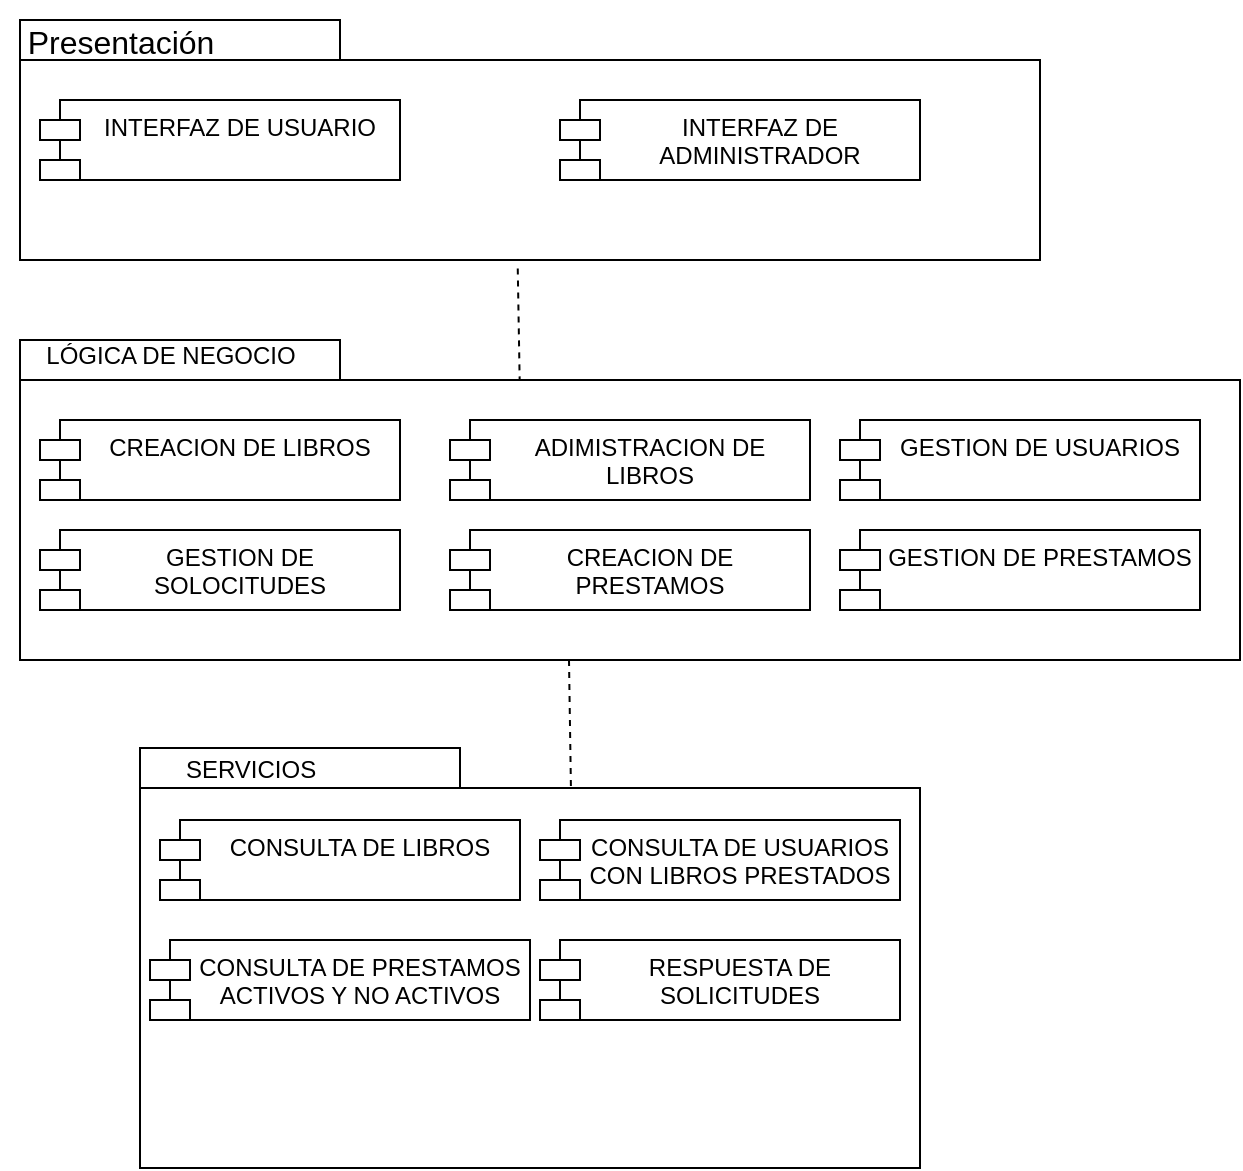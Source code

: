 <mxfile version="24.2.3" type="device">
  <diagram name="Página-1" id="mBLadTK96hF4ARNNZyFz">
    <mxGraphModel dx="1049" dy="514" grid="1" gridSize="10" guides="1" tooltips="1" connect="1" arrows="1" fold="1" page="1" pageScale="1" pageWidth="827" pageHeight="1169" math="0" shadow="0">
      <root>
        <mxCell id="0" />
        <mxCell id="1" parent="0" />
        <mxCell id="-Rwm97LauqN7AZzvsjxV-3" value="" style="shape=folder;fontStyle=1;spacingTop=10;tabWidth=160;tabHeight=20;tabPosition=left;html=1;whiteSpace=wrap;" vertex="1" parent="1">
          <mxGeometry x="30" y="10" width="510" height="120" as="geometry" />
        </mxCell>
        <mxCell id="-Rwm97LauqN7AZzvsjxV-4" value="&lt;p style=&quot;line-height: 1px; margin-bottom: 0cm; background: transparent; font-size: medium; text-align: start; text-wrap: wrap;&quot;&gt;Presentación&lt;/p&gt;" style="text;html=1;align=center;verticalAlign=middle;resizable=0;points=[];autosize=1;strokeColor=none;fillColor=none;" vertex="1" parent="1">
          <mxGeometry x="20" width="120" height="30" as="geometry" />
        </mxCell>
        <mxCell id="-Rwm97LauqN7AZzvsjxV-5" value="INTERFAZ DE USUARIO" style="shape=module;align=left;spacingLeft=20;align=center;verticalAlign=top;whiteSpace=wrap;html=1;" vertex="1" parent="1">
          <mxGeometry x="40" y="50" width="180" height="40" as="geometry" />
        </mxCell>
        <mxCell id="-Rwm97LauqN7AZzvsjxV-6" value="INTERFAZ DE ADMINISTRADOR" style="shape=module;align=left;spacingLeft=20;align=center;verticalAlign=top;whiteSpace=wrap;html=1;" vertex="1" parent="1">
          <mxGeometry x="300" y="50" width="180" height="40" as="geometry" />
        </mxCell>
        <mxCell id="-Rwm97LauqN7AZzvsjxV-7" value="" style="endArrow=none;endSize=12;dashed=1;html=1;rounded=0;exitX=0.488;exitY=1.035;exitDx=0;exitDy=0;exitPerimeter=0;endFill=0;" edge="1" parent="1" source="-Rwm97LauqN7AZzvsjxV-3">
          <mxGeometry width="160" relative="1" as="geometry">
            <mxPoint x="120" y="200" as="sourcePoint" />
            <mxPoint x="280" y="200" as="targetPoint" />
          </mxGeometry>
        </mxCell>
        <mxCell id="-Rwm97LauqN7AZzvsjxV-8" value="&lt;span style=&quot;color: rgba(0, 0, 0, 0); font-family: monospace; font-size: 0px; font-weight: 400; text-align: start; text-wrap: nowrap;&quot;&gt;%3CmxGraphModel%3E%3Croot%3E%3CmxCell%20id%3D%220%22%2F%3E%3CmxCell%20id%3D%221%22%20parent%3D%220%22%2F%3E%3CmxCell%20id%3D%222%22%20value%3D%22INTERFAZ%20DE%20USUARIO%22%20style%3D%22shape%3Dmodule%3Balign%3Dleft%3BspacingLeft%3D20%3Balign%3Dcenter%3BverticalAlign%3Dtop%3BwhiteSpace%3Dwrap%3Bhtml%3D1%3B%22%20vertex%3D%221%22%20parent%3D%221%22%3E%3CmxGeometry%20x%3D%2240%22%20y%3D%2250%22%20width%3D%22180%22%20height%3D%2240%22%20as%3D%22geometry%22%2F%3E%3C%2FmxCell%3E%3C%2Froot%3E%3C%2FmxGraphModel%3E&lt;/span&gt;" style="shape=folder;fontStyle=1;spacingTop=10;tabWidth=160;tabHeight=20;tabPosition=left;html=1;whiteSpace=wrap;" vertex="1" parent="1">
          <mxGeometry x="30" y="170" width="610" height="160" as="geometry" />
        </mxCell>
        <mxCell id="-Rwm97LauqN7AZzvsjxV-9" value="&lt;p style=&quot;line-height: 100%; margin-bottom: 0cm&quot;&gt;&#xa;LÓGICA DE NEGOCIO &#xa;&lt;/p&gt;&#xa;&#xa;" style="text;html=1;align=center;verticalAlign=middle;resizable=0;points=[];autosize=1;strokeColor=none;fillColor=none;" vertex="1" parent="1">
          <mxGeometry x="30" y="140" width="150" height="80" as="geometry" />
        </mxCell>
        <mxCell id="-Rwm97LauqN7AZzvsjxV-10" value="CREACION DE LIBROS" style="shape=module;align=left;spacingLeft=20;align=center;verticalAlign=top;whiteSpace=wrap;html=1;" vertex="1" parent="1">
          <mxGeometry x="40" y="210" width="180" height="40" as="geometry" />
        </mxCell>
        <mxCell id="-Rwm97LauqN7AZzvsjxV-11" value="ADIMISTRACION DE LIBROS" style="shape=module;align=left;spacingLeft=20;align=center;verticalAlign=top;whiteSpace=wrap;html=1;" vertex="1" parent="1">
          <mxGeometry x="245" y="210" width="180" height="40" as="geometry" />
        </mxCell>
        <mxCell id="-Rwm97LauqN7AZzvsjxV-12" value="GESTION DE USUARIOS" style="shape=module;align=left;spacingLeft=20;align=center;verticalAlign=top;whiteSpace=wrap;html=1;" vertex="1" parent="1">
          <mxGeometry x="440" y="210" width="180" height="40" as="geometry" />
        </mxCell>
        <mxCell id="-Rwm97LauqN7AZzvsjxV-13" value="GESTION DE SOLOCITUDES" style="shape=module;align=left;spacingLeft=20;align=center;verticalAlign=top;whiteSpace=wrap;html=1;" vertex="1" parent="1">
          <mxGeometry x="40" y="265" width="180" height="40" as="geometry" />
        </mxCell>
        <mxCell id="-Rwm97LauqN7AZzvsjxV-14" value="CREACION DE PRESTAMOS" style="shape=module;align=left;spacingLeft=20;align=center;verticalAlign=top;whiteSpace=wrap;html=1;" vertex="1" parent="1">
          <mxGeometry x="245" y="265" width="180" height="40" as="geometry" />
        </mxCell>
        <mxCell id="-Rwm97LauqN7AZzvsjxV-15" value="GESTION DE PRESTAMOS" style="shape=module;align=left;spacingLeft=20;align=center;verticalAlign=top;whiteSpace=wrap;html=1;" vertex="1" parent="1">
          <mxGeometry x="440" y="265" width="180" height="40" as="geometry" />
        </mxCell>
        <mxCell id="-Rwm97LauqN7AZzvsjxV-16" value="&lt;span style=&quot;color: rgba(0, 0, 0, 0); font-family: monospace; font-size: 0px; font-weight: 400; text-align: start; text-wrap: nowrap;&quot;&gt;%3CmxGraphModel%3E%3Croot%3E%3CmxCell%20id%3D%220%22%2F%3E%3CmxCell%20id%3D%221%22%20parent%3D%220%22%2F%3E%3CmxCell%20id%3D%222%22%20value%3D%22INTERFAZ%20DE%20USUARIO%22%20style%3D%22shape%3Dmodule%3Balign%3Dleft%3BspacingLeft%3D20%3Balign%3Dcenter%3BverticalAlign%3Dtop%3BwhiteSpace%3Dwrap%3Bhtml%3D1%3B%22%20vertex%3D%221%22%20parent%3D%221%22%3E%3CmxGeometry%20x%3D%2240%22%20y%3D%2250%22%20width%3D%22180%22%20height%3D%2240%22%20as%3D%22geometry%22%2F%3E%3C%2FmxCell%3E%3C%2Froot%3E%3C%2FmxGraphModel%3E&lt;/span&gt;" style="shape=folder;fontStyle=1;spacingTop=10;tabWidth=160;tabHeight=20;tabPosition=left;html=1;whiteSpace=wrap;" vertex="1" parent="1">
          <mxGeometry x="90" y="374" width="390" height="210" as="geometry" />
        </mxCell>
        <mxCell id="-Rwm97LauqN7AZzvsjxV-18" value="" style="endArrow=none;endSize=12;dashed=1;html=1;rounded=0;exitX=0.488;exitY=1.035;exitDx=0;exitDy=0;exitPerimeter=0;endFill=0;" edge="1" parent="1">
          <mxGeometry width="160" relative="1" as="geometry">
            <mxPoint x="304.5" y="330" as="sourcePoint" />
            <mxPoint x="305.5" y="396" as="targetPoint" />
          </mxGeometry>
        </mxCell>
        <mxCell id="-Rwm97LauqN7AZzvsjxV-19" value="SERVICIOS" style="text;html=1;align=center;verticalAlign=middle;resizable=0;points=[];autosize=1;strokeColor=none;fillColor=none;" vertex="1" parent="1">
          <mxGeometry x="100" y="370" width="90" height="30" as="geometry" />
        </mxCell>
        <mxCell id="-Rwm97LauqN7AZzvsjxV-20" value="CONSULTA DE LIBROS" style="shape=module;align=left;spacingLeft=20;align=center;verticalAlign=top;whiteSpace=wrap;html=1;" vertex="1" parent="1">
          <mxGeometry x="100" y="410" width="180" height="40" as="geometry" />
        </mxCell>
        <mxCell id="-Rwm97LauqN7AZzvsjxV-21" value="CONSULTA DE USUARIOS CON LIBROS PRESTADOS" style="shape=module;align=left;spacingLeft=20;align=center;verticalAlign=top;whiteSpace=wrap;html=1;" vertex="1" parent="1">
          <mxGeometry x="290" y="410" width="180" height="40" as="geometry" />
        </mxCell>
        <mxCell id="-Rwm97LauqN7AZzvsjxV-22" value="CONSULTA DE PRESTAMOS ACTIVOS Y NO ACTIVOS" style="shape=module;align=left;spacingLeft=20;align=center;verticalAlign=top;whiteSpace=wrap;html=1;" vertex="1" parent="1">
          <mxGeometry x="95" y="470" width="190" height="40" as="geometry" />
        </mxCell>
        <mxCell id="-Rwm97LauqN7AZzvsjxV-23" value="RESPUESTA DE SOLICITUDES" style="shape=module;align=left;spacingLeft=20;align=center;verticalAlign=top;whiteSpace=wrap;html=1;" vertex="1" parent="1">
          <mxGeometry x="290" y="470" width="180" height="40" as="geometry" />
        </mxCell>
      </root>
    </mxGraphModel>
  </diagram>
</mxfile>
